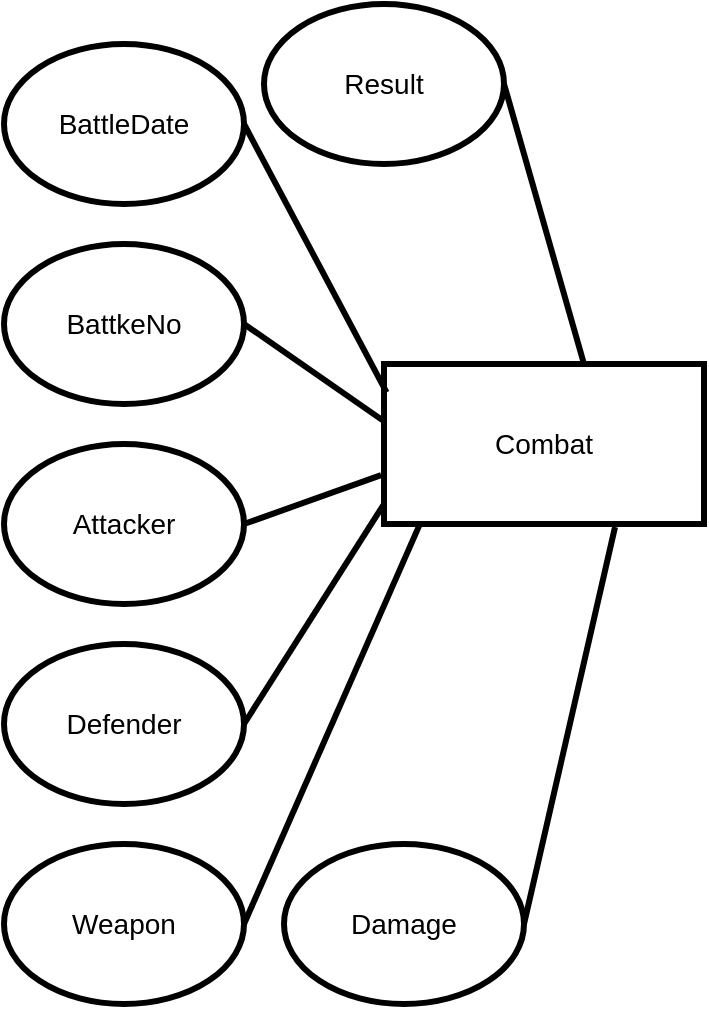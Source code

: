 <mxfile version="21.0.2" type="github">
  <diagram id="R2lEEEUBdFMjLlhIrx00" name="Page-1">
    <mxGraphModel dx="1687" dy="944" grid="1" gridSize="10" guides="1" tooltips="1" connect="1" arrows="1" fold="1" page="1" pageScale="1" pageWidth="1169" pageHeight="827" math="0" shadow="0" extFonts="Permanent Marker^https://fonts.googleapis.com/css?family=Permanent+Marker">
      <root>
        <mxCell id="0" />
        <mxCell id="1" parent="0" />
        <mxCell id="jF5m51w50DA3hgHPm8fN-1" value="BattleDate" style="ellipse;whiteSpace=wrap;html=1;fontSize=14;strokeWidth=3;" vertex="1" parent="1">
          <mxGeometry x="50" y="30" width="120" height="80" as="geometry" />
        </mxCell>
        <mxCell id="jF5m51w50DA3hgHPm8fN-2" value="BattkeNo" style="ellipse;whiteSpace=wrap;html=1;fontSize=14;strokeWidth=3;" vertex="1" parent="1">
          <mxGeometry x="50" y="130" width="120" height="80" as="geometry" />
        </mxCell>
        <mxCell id="jF5m51w50DA3hgHPm8fN-3" value="Attacker" style="ellipse;whiteSpace=wrap;html=1;fontSize=14;strokeWidth=3;" vertex="1" parent="1">
          <mxGeometry x="50" y="230" width="120" height="80" as="geometry" />
        </mxCell>
        <mxCell id="jF5m51w50DA3hgHPm8fN-4" value="Defender" style="ellipse;whiteSpace=wrap;html=1;fontSize=14;strokeWidth=3;" vertex="1" parent="1">
          <mxGeometry x="50" y="330" width="120" height="80" as="geometry" />
        </mxCell>
        <mxCell id="jF5m51w50DA3hgHPm8fN-5" value="Weapon" style="ellipse;whiteSpace=wrap;html=1;fontSize=14;strokeWidth=3;" vertex="1" parent="1">
          <mxGeometry x="50" y="430" width="120" height="80" as="geometry" />
        </mxCell>
        <mxCell id="jF5m51w50DA3hgHPm8fN-6" value="Combat" style="rounded=0;whiteSpace=wrap;html=1;strokeWidth=3;fontSize=14;" vertex="1" parent="1">
          <mxGeometry x="240" y="190" width="160" height="80" as="geometry" />
        </mxCell>
        <mxCell id="jF5m51w50DA3hgHPm8fN-8" value="" style="endArrow=none;html=1;rounded=0;exitX=1;exitY=0.5;exitDx=0;exitDy=0;strokeWidth=3;entryX=-0.005;entryY=0.351;entryDx=0;entryDy=0;entryPerimeter=0;" edge="1" parent="1" source="jF5m51w50DA3hgHPm8fN-2" target="jF5m51w50DA3hgHPm8fN-6">
          <mxGeometry width="50" height="50" relative="1" as="geometry">
            <mxPoint x="180" y="80" as="sourcePoint" />
            <mxPoint x="290" y="210" as="targetPoint" />
          </mxGeometry>
        </mxCell>
        <mxCell id="jF5m51w50DA3hgHPm8fN-9" value="" style="endArrow=none;html=1;rounded=0;exitX=1;exitY=0.5;exitDx=0;exitDy=0;strokeWidth=3;entryX=-0.009;entryY=0.695;entryDx=0;entryDy=0;entryPerimeter=0;" edge="1" parent="1" source="jF5m51w50DA3hgHPm8fN-3" target="jF5m51w50DA3hgHPm8fN-6">
          <mxGeometry width="50" height="50" relative="1" as="geometry">
            <mxPoint x="180" y="180" as="sourcePoint" />
            <mxPoint x="460" y="220" as="targetPoint" />
          </mxGeometry>
        </mxCell>
        <mxCell id="jF5m51w50DA3hgHPm8fN-10" value="" style="endArrow=none;html=1;rounded=0;exitX=1;exitY=0.5;exitDx=0;exitDy=0;strokeWidth=3;entryX=0;entryY=0.875;entryDx=0;entryDy=0;entryPerimeter=0;" edge="1" parent="1" source="jF5m51w50DA3hgHPm8fN-4" target="jF5m51w50DA3hgHPm8fN-6">
          <mxGeometry width="50" height="50" relative="1" as="geometry">
            <mxPoint x="190" y="190" as="sourcePoint" />
            <mxPoint x="290" y="220" as="targetPoint" />
          </mxGeometry>
        </mxCell>
        <mxCell id="jF5m51w50DA3hgHPm8fN-11" value="" style="endArrow=none;html=1;rounded=0;exitX=1;exitY=0.5;exitDx=0;exitDy=0;strokeWidth=3;entryX=0.11;entryY=1.01;entryDx=0;entryDy=0;entryPerimeter=0;" edge="1" parent="1" source="jF5m51w50DA3hgHPm8fN-5" target="jF5m51w50DA3hgHPm8fN-6">
          <mxGeometry width="50" height="50" relative="1" as="geometry">
            <mxPoint x="200" y="200" as="sourcePoint" />
            <mxPoint x="320" y="240" as="targetPoint" />
          </mxGeometry>
        </mxCell>
        <mxCell id="jF5m51w50DA3hgHPm8fN-12" value="" style="endArrow=none;html=1;rounded=0;exitX=1;exitY=0.5;exitDx=0;exitDy=0;strokeWidth=3;entryX=0.008;entryY=0.177;entryDx=0;entryDy=0;entryPerimeter=0;" edge="1" parent="1" source="jF5m51w50DA3hgHPm8fN-1" target="jF5m51w50DA3hgHPm8fN-6">
          <mxGeometry width="50" height="50" relative="1" as="geometry">
            <mxPoint x="180" y="280" as="sourcePoint" />
            <mxPoint x="300" y="220" as="targetPoint" />
          </mxGeometry>
        </mxCell>
        <mxCell id="jF5m51w50DA3hgHPm8fN-13" value="Result" style="ellipse;whiteSpace=wrap;html=1;fontSize=14;strokeWidth=3;" vertex="1" parent="1">
          <mxGeometry x="180" y="10" width="120" height="80" as="geometry" />
        </mxCell>
        <mxCell id="jF5m51w50DA3hgHPm8fN-14" value="" style="endArrow=none;html=1;rounded=0;exitX=1;exitY=0.5;exitDx=0;exitDy=0;strokeWidth=3;entryX=0.627;entryY=0.014;entryDx=0;entryDy=0;entryPerimeter=0;" edge="1" parent="1" source="jF5m51w50DA3hgHPm8fN-13" target="jF5m51w50DA3hgHPm8fN-6">
          <mxGeometry width="50" height="50" relative="1" as="geometry">
            <mxPoint x="450" y="220" as="sourcePoint" />
            <mxPoint x="340" y="180" as="targetPoint" />
          </mxGeometry>
        </mxCell>
        <mxCell id="jF5m51w50DA3hgHPm8fN-15" value="Damage" style="ellipse;whiteSpace=wrap;html=1;fontSize=14;strokeWidth=3;" vertex="1" parent="1">
          <mxGeometry x="190" y="430" width="120" height="80" as="geometry" />
        </mxCell>
        <mxCell id="jF5m51w50DA3hgHPm8fN-16" value="" style="endArrow=none;html=1;rounded=0;exitX=1;exitY=0.5;exitDx=0;exitDy=0;strokeWidth=3;entryX=0.722;entryY=1.019;entryDx=0;entryDy=0;entryPerimeter=0;" edge="1" parent="1" source="jF5m51w50DA3hgHPm8fN-15" target="jF5m51w50DA3hgHPm8fN-6">
          <mxGeometry width="50" height="50" relative="1" as="geometry">
            <mxPoint x="630" y="200" as="sourcePoint" />
            <mxPoint x="670" y="230" as="targetPoint" />
          </mxGeometry>
        </mxCell>
      </root>
    </mxGraphModel>
  </diagram>
</mxfile>
